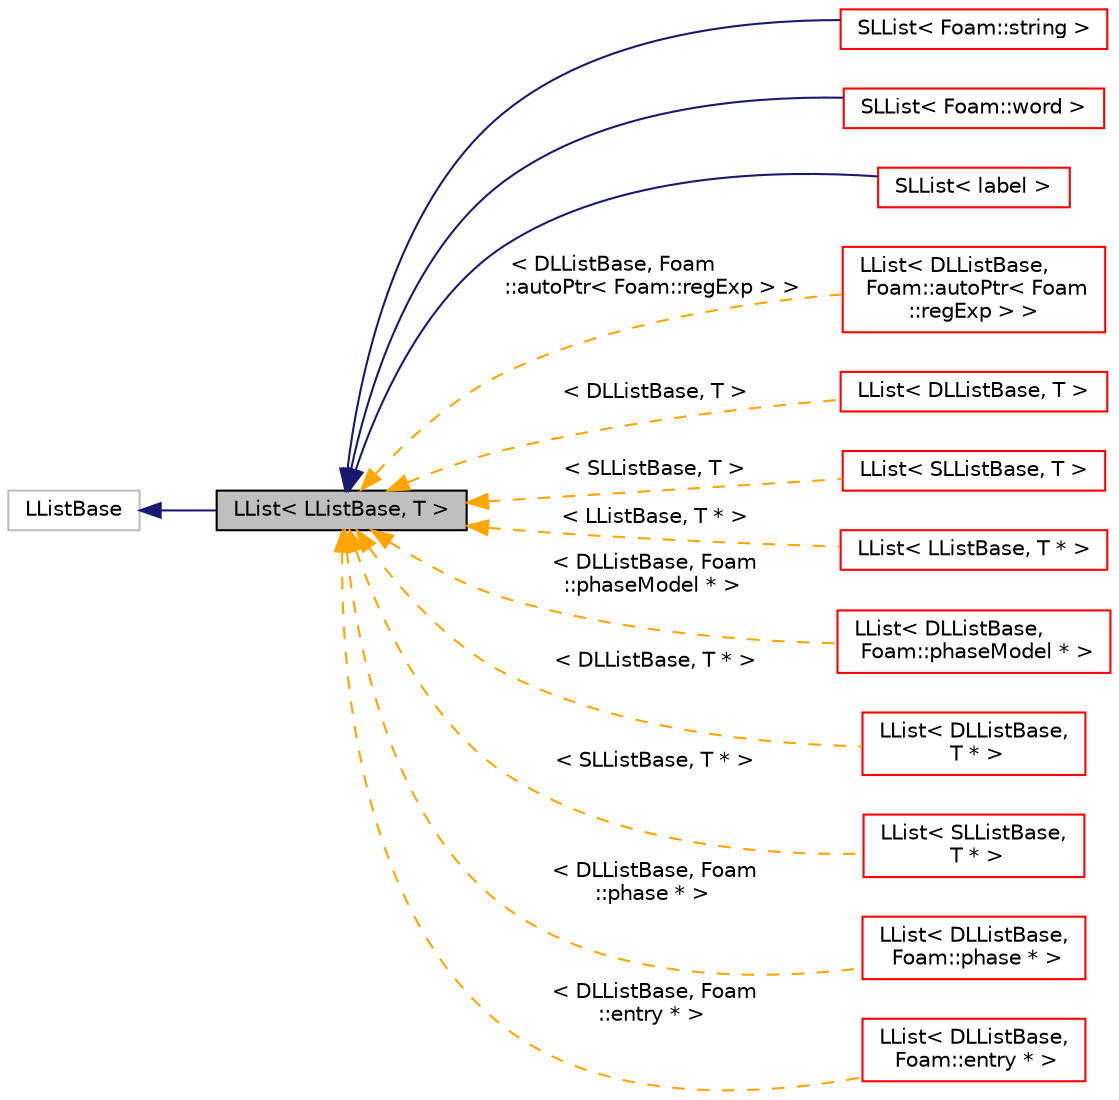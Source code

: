digraph "LList&lt; LListBase, T &gt;"
{
  bgcolor="transparent";
  edge [fontname="Helvetica",fontsize="10",labelfontname="Helvetica",labelfontsize="10"];
  node [fontname="Helvetica",fontsize="10",shape=record];
  rankdir="LR";
  Node1 [label="LList\< LListBase, T \>",height=0.2,width=0.4,color="black", fillcolor="grey75", style="filled", fontcolor="black"];
  Node2 -> Node1 [dir="back",color="midnightblue",fontsize="10",style="solid",fontname="Helvetica"];
  Node2 [label="LListBase",height=0.2,width=0.4,color="grey75"];
  Node1 -> Node3 [dir="back",color="midnightblue",fontsize="10",style="solid",fontname="Helvetica"];
  Node3 [label="SLList\< Foam::string \>",height=0.2,width=0.4,color="red",URL="$a02422.html"];
  Node1 -> Node4 [dir="back",color="midnightblue",fontsize="10",style="solid",fontname="Helvetica"];
  Node4 [label="SLList\< Foam::word \>",height=0.2,width=0.4,color="red",URL="$a02422.html"];
  Node1 -> Node5 [dir="back",color="midnightblue",fontsize="10",style="solid",fontname="Helvetica"];
  Node5 [label="SLList\< label \>",height=0.2,width=0.4,color="red",URL="$a02422.html"];
  Node1 -> Node6 [dir="back",color="orange",fontsize="10",style="dashed",label=" \< DLListBase, Foam\l::autoPtr\< Foam::regExp \> \>" ,fontname="Helvetica"];
  Node6 [label="LList\< DLListBase,\l Foam::autoPtr\< Foam\l::regExp \> \>",height=0.2,width=0.4,color="red",URL="$a01404.html"];
  Node1 -> Node7 [dir="back",color="orange",fontsize="10",style="dashed",label=" \< DLListBase, T \>" ,fontname="Helvetica"];
  Node7 [label="LList\< DLListBase, T \>",height=0.2,width=0.4,color="red",URL="$a01404.html"];
  Node1 -> Node8 [dir="back",color="orange",fontsize="10",style="dashed",label=" \< SLListBase, T \>" ,fontname="Helvetica"];
  Node8 [label="LList\< SLListBase, T \>",height=0.2,width=0.4,color="red",URL="$a01404.html"];
  Node1 -> Node9 [dir="back",color="orange",fontsize="10",style="dashed",label=" \< LListBase, T * \>" ,fontname="Helvetica"];
  Node9 [label="LList\< LListBase, T * \>",height=0.2,width=0.4,color="red",URL="$a01404.html"];
  Node1 -> Node10 [dir="back",color="orange",fontsize="10",style="dashed",label=" \< DLListBase, Foam\l::phaseModel * \>" ,fontname="Helvetica"];
  Node10 [label="LList\< DLListBase,\l Foam::phaseModel * \>",height=0.2,width=0.4,color="red",URL="$a01404.html"];
  Node1 -> Node11 [dir="back",color="orange",fontsize="10",style="dashed",label=" \< DLListBase, T * \>" ,fontname="Helvetica"];
  Node11 [label="LList\< DLListBase,\l T * \>",height=0.2,width=0.4,color="red",URL="$a01404.html"];
  Node1 -> Node12 [dir="back",color="orange",fontsize="10",style="dashed",label=" \< SLListBase, T * \>" ,fontname="Helvetica"];
  Node12 [label="LList\< SLListBase,\l T * \>",height=0.2,width=0.4,color="red",URL="$a01404.html"];
  Node1 -> Node13 [dir="back",color="orange",fontsize="10",style="dashed",label=" \< DLListBase, Foam\l::phase * \>" ,fontname="Helvetica"];
  Node13 [label="LList\< DLListBase,\l Foam::phase * \>",height=0.2,width=0.4,color="red",URL="$a01404.html"];
  Node1 -> Node14 [dir="back",color="orange",fontsize="10",style="dashed",label=" \< DLListBase, Foam\l::entry * \>" ,fontname="Helvetica"];
  Node14 [label="LList\< DLListBase,\l Foam::entry * \>",height=0.2,width=0.4,color="red",URL="$a01404.html"];
}
